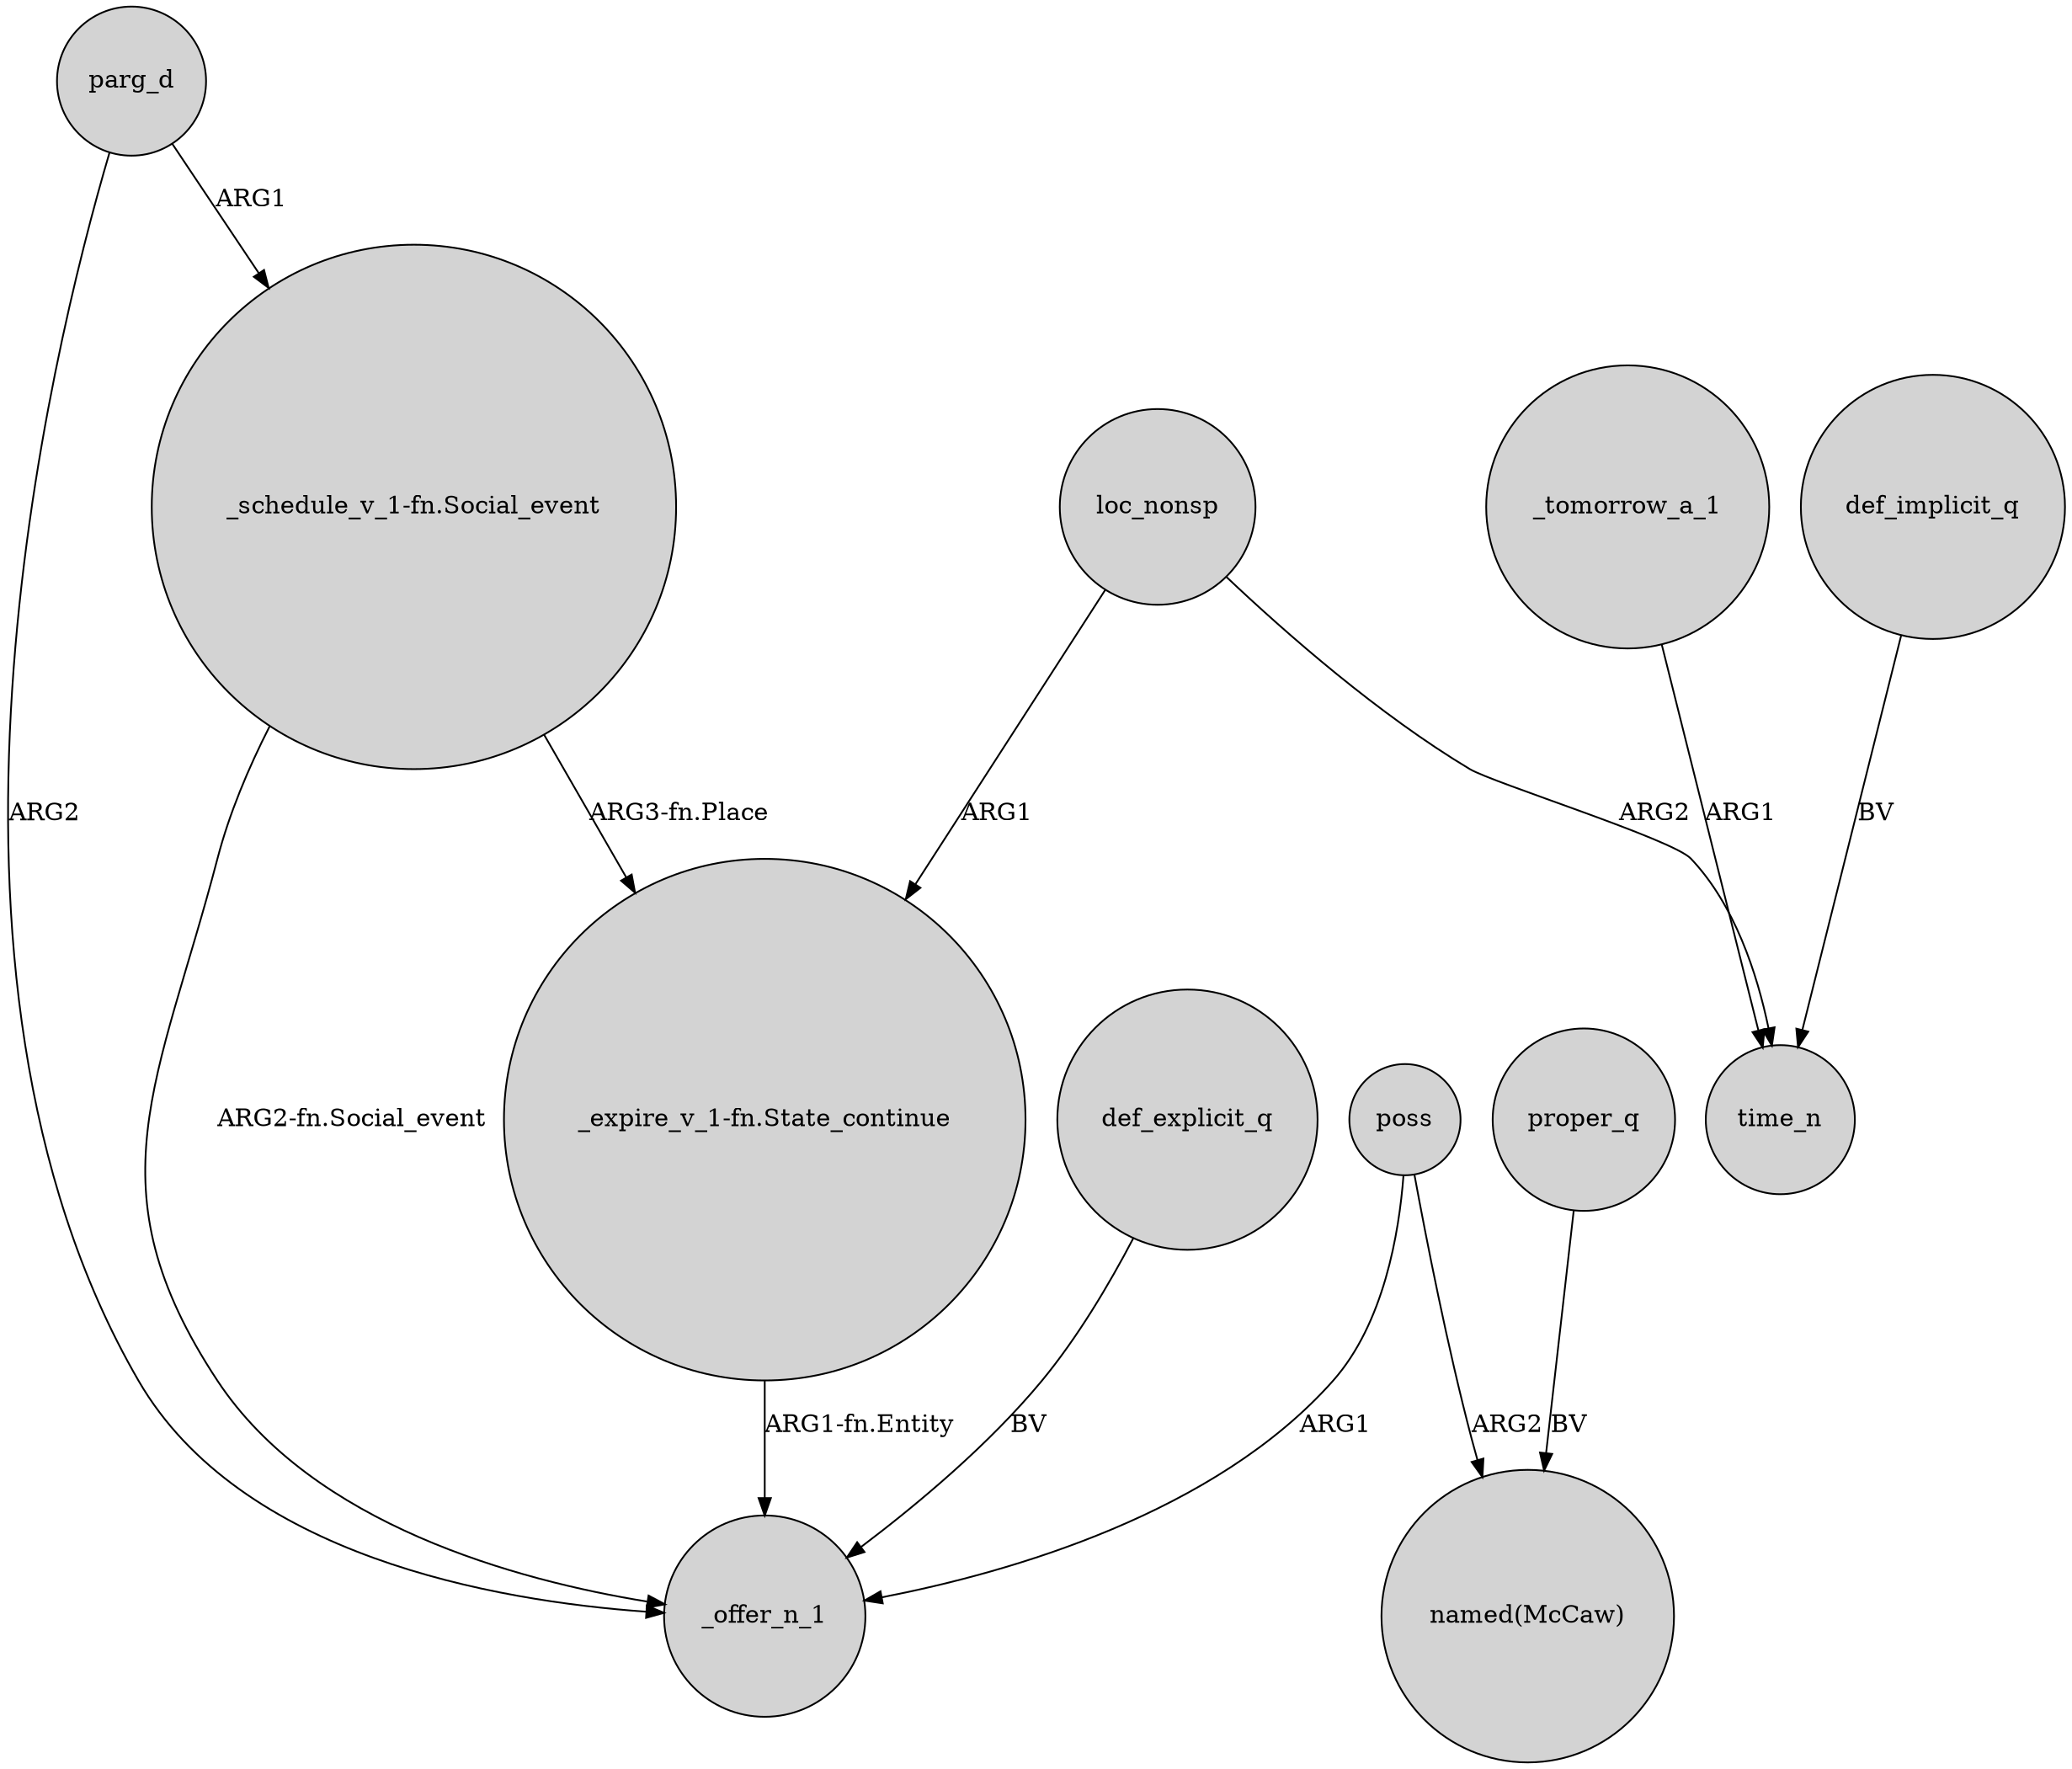 digraph {
	node [shape=circle style=filled]
	"_expire_v_1-fn.State_continue" -> _offer_n_1 [label="ARG1-fn.Entity"]
	"_schedule_v_1-fn.Social_event" -> "_expire_v_1-fn.State_continue" [label="ARG3-fn.Place"]
	proper_q -> "named(McCaw)" [label=BV]
	parg_d -> "_schedule_v_1-fn.Social_event" [label=ARG1]
	_tomorrow_a_1 -> time_n [label=ARG1]
	loc_nonsp -> time_n [label=ARG2]
	parg_d -> _offer_n_1 [label=ARG2]
	def_implicit_q -> time_n [label=BV]
	def_explicit_q -> _offer_n_1 [label=BV]
	loc_nonsp -> "_expire_v_1-fn.State_continue" [label=ARG1]
	"_schedule_v_1-fn.Social_event" -> _offer_n_1 [label="ARG2-fn.Social_event"]
	poss -> "named(McCaw)" [label=ARG2]
	poss -> _offer_n_1 [label=ARG1]
}
